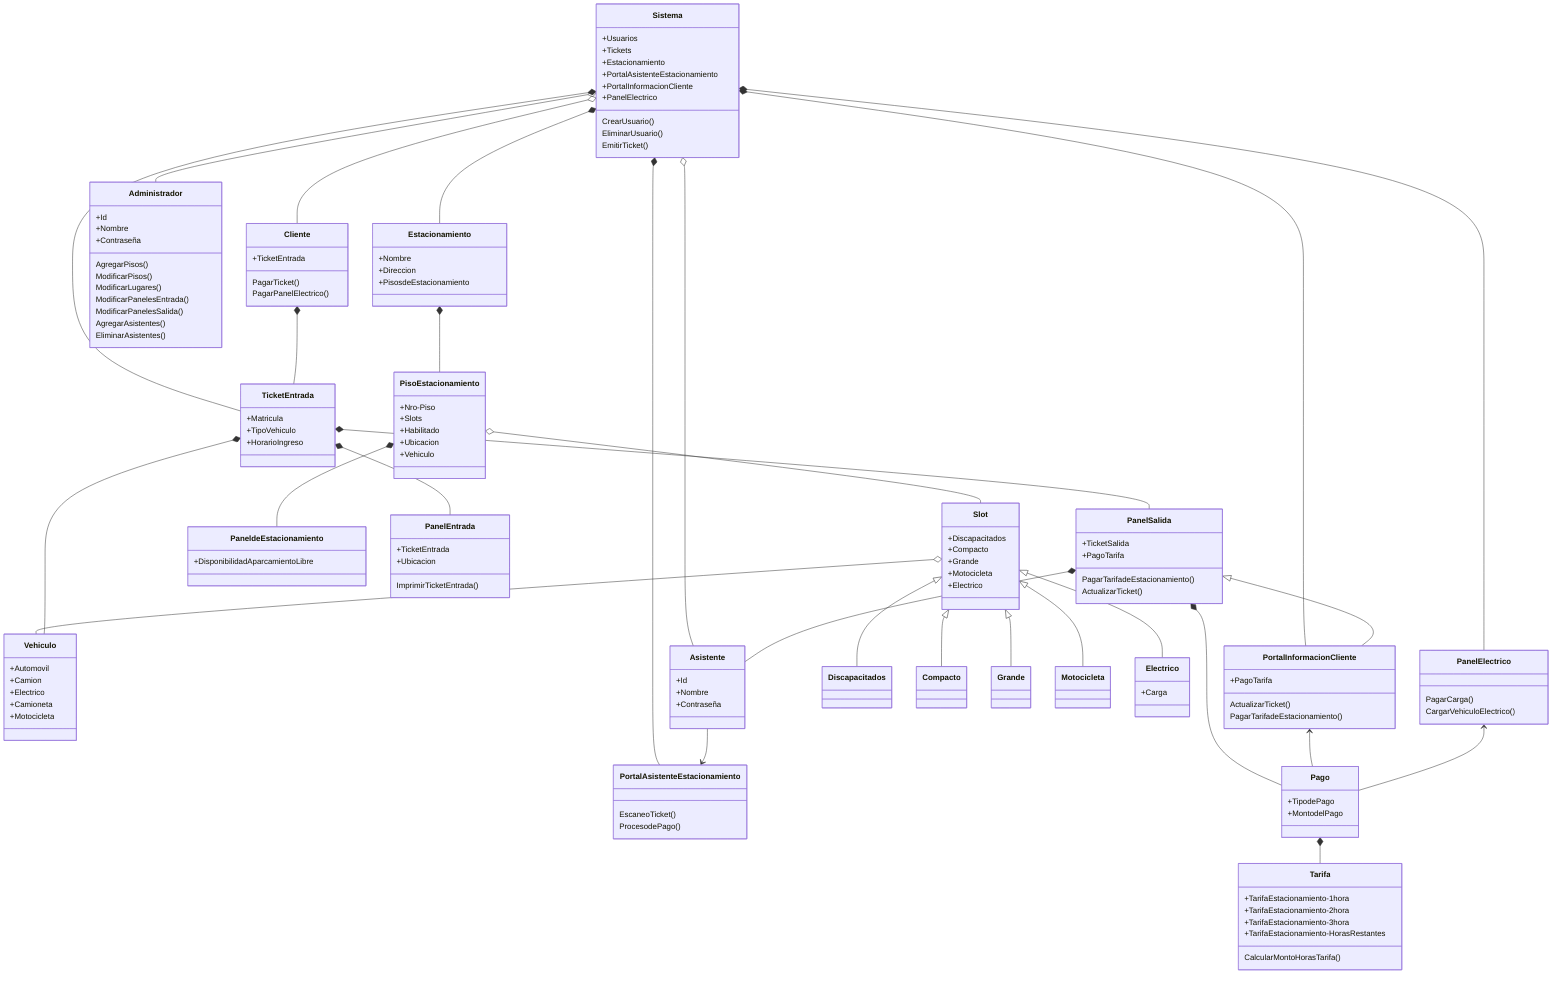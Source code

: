 classDiagram
    Estacionamiento *-- PisoEstacionamiento
    PisoEstacionamiento o-- Slot
    Slot o-- Vehiculo
    PisoEstacionamiento *-- PaneldeEstacionamiento
    
    Sistema *-- Estacionamiento
    Sistema *-- TicketEntrada
    Sistema *-- PortalAsistenteEstacionamiento
    Sistema *-- PortalInformacionCliente
    Sistema *-- PanelElectrico

    Slot <|-- Discapacitados
    Slot <|-- Compacto
    Slot <|-- Grande
    Slot <|-- Motocicleta
    Slot <|-- Electrico
    
    Sistema o-- Administrador
    Sistema o-- Cliente
    Sistema o-- Asistente
    
    Asistente --> PortalAsistenteEstacionamiento

    Cliente *-- TicketEntrada

    TicketEntrada *-- PanelEntrada
    TicketEntrada *-- PanelSalida
    TicketEntrada *-- Vehiculo

    PanelSalida *-- Asistente
    PanelSalida *-- Pago
    PanelSalida <|-- PortalInformacionCliente    

    PortalInformacionCliente <-- Pago

    PanelElectrico <-- Pago

    Pago *-- Tarifa

    class Sistema
    Sistema: +Usuarios
    Sistema: +Tickets
    Sistema: +Estacionamiento
    Sistema: +PortalAsistenteEstacionamiento
    Sistema: +PortalInformacionCliente
    Sistema: +PanelElectrico
    Sistema: CrearUsuario()
    Sistema: EliminarUsuario()
    Sistema: EmitirTicket()

    class Estacionamiento
    Estacionamiento: +Nombre
    Estacionamiento: +Direccion
    Estacionamiento: +PisosdeEstacionamiento

    class PisoEstacionamiento
    PisoEstacionamiento: +Nro-Piso
    PisoEstacionamiento: +Slots
    PisoEstacionamiento: +Habilitado
    PisoEstacionamiento: +Ubicacion
    PisoEstacionamiento: +Vehiculo

    class Slot
    Slot: +Discapacitados
    Slot: +Compacto
    Slot: +Grande
    Slot: +Motocicleta
    Slot: +Electrico
    
    class Discapacitados

    class Compacto
    
    class Grande
    
    class Motocicleta
    
    class Electrico
    Electrico: +Carga

    class Vehiculo
    Vehiculo: +Automovil
    Vehiculo: +Camion
    Vehiculo: +Electrico
    Vehiculo: +Camioneta
    Vehiculo: +Motocicleta

    class Administrador
    Administrador: +Id
    Administrador: +Nombre
    Administrador: +Contraseña
    Administrador: AgregarPisos()
    Administrador: ModificarPisos()
    Administrador: ModificarLugares()
    Administrador: ModificarPanelesEntrada()
    Administrador: ModificarPanelesSalida()
    Administrador: AgregarAsistentes()
    Administrador: EliminarAsistentes()

    class Asistente
    Asistente: +Id
    Asistente: +Nombre
    Asistente: +Contraseña
    
    class Cliente
    Cliente: +TicketEntrada
    Cliente: PagarTicket()
    Cliente: PagarPanelElectrico()

    class TicketEntrada
    TicketEntrada: +Matricula
    TicketEntrada: +TipoVehiculo
    TicketEntrada: +HorarioIngreso

    class PanelEntrada
    PanelEntrada: +TicketEntrada
    PanelEntrada: +Ubicacion
    PanelEntrada: ImprimirTicketEntrada()

    class PanelSalida
    PanelSalida: +TicketSalida
    PanelSalida: +PagoTarifa
    PanelSalida: PagarTarifadeEstacionamiento()
    PanelSalida: ActualizarTicket()

    class Pago
    Pago: +TipodePago
    Pago: +MontodelPago

    class Tarifa
    Tarifa: +TarifaEstacionamiento-1hora
    Tarifa: +TarifaEstacionamiento-2hora
    Tarifa: +TarifaEstacionamiento-3hora
    Tarifa: +TarifaEstacionamiento-HorasRestantes
    Tarifa: CalcularMontoHorasTarifa()

    class PaneldeEstacionamiento
    PaneldeEstacionamiento: +DisponibilidadAparcamientoLibre

    class PortalAsistenteEstacionamiento
    PortalAsistenteEstacionamiento: EscaneoTicket()
    PortalAsistenteEstacionamiento: ProcesodePago()

    class PortalInformacionCliente
    PortalInformacionCliente: +PagoTarifa
    PortalInformacionCliente: ActualizarTicket()
    PortalInformacionCliente: PagarTarifadeEstacionamiento()

    class PanelElectrico
    PanelElectrico: PagarCarga()
    PanelElectrico: CargarVehiculoElectrico()